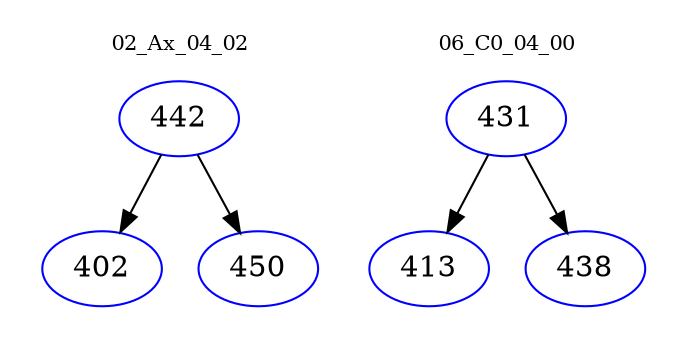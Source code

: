 digraph{
subgraph cluster_0 {
color = white
label = "02_Ax_04_02";
fontsize=10;
T0_442 [label="442", color="blue"]
T0_442 -> T0_402 [color="black"]
T0_402 [label="402", color="blue"]
T0_442 -> T0_450 [color="black"]
T0_450 [label="450", color="blue"]
}
subgraph cluster_1 {
color = white
label = "06_C0_04_00";
fontsize=10;
T1_431 [label="431", color="blue"]
T1_431 -> T1_413 [color="black"]
T1_413 [label="413", color="blue"]
T1_431 -> T1_438 [color="black"]
T1_438 [label="438", color="blue"]
}
}
